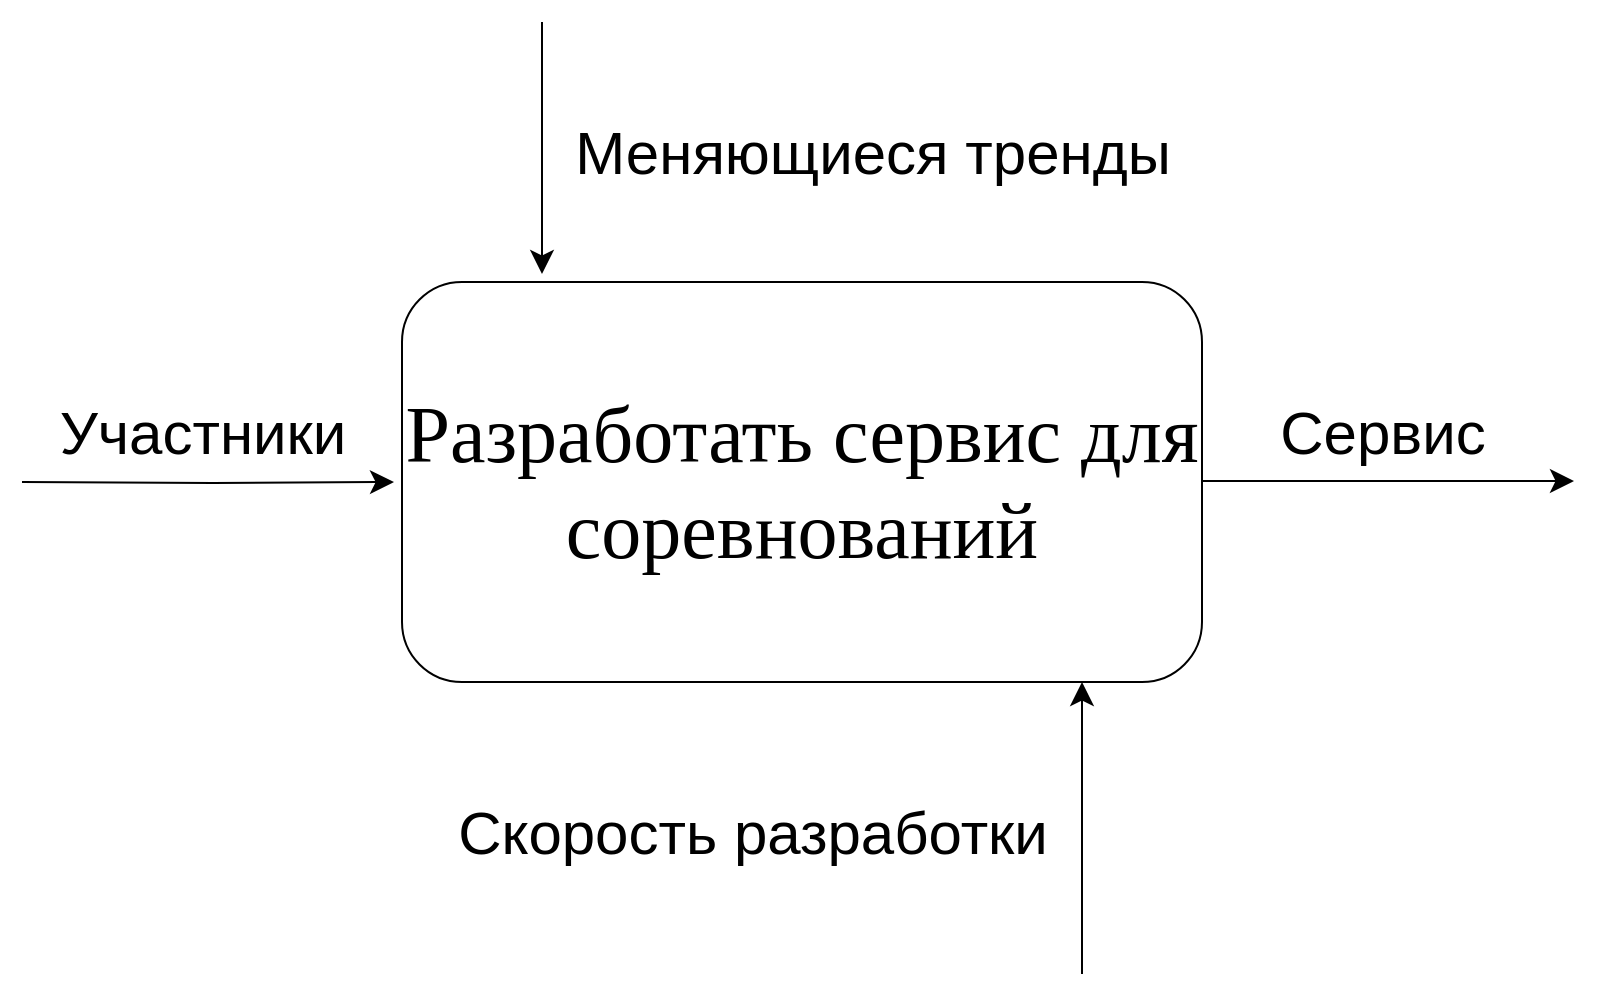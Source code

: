 <mxfile version="12.3.2" type="device" pages="1"><diagram id="o4sLZlY98L_rHDQdJKx6" name="Page-1"><mxGraphModel dx="1102" dy="851" grid="1" gridSize="10" guides="1" tooltips="1" connect="1" arrows="1" fold="1" page="1" pageScale="1" pageWidth="827" pageHeight="1169" math="0" shadow="0"><root><mxCell id="0"/><mxCell id="1" parent="0"/><mxCell id="sFu1wTWV32MsN_pju2hp-5" value="" style="edgeStyle=orthogonalEdgeStyle;rounded=0;orthogonalLoop=1;jettySize=auto;html=1;endSize=9;targetPerimeterSpacing=4;sourcePerimeterSpacing=5;startSize=10;" edge="1" parent="1" target="sFu1wTWV32MsN_pju2hp-3"><mxGeometry relative="1" as="geometry"><mxPoint x="290" y="60" as="sourcePoint"/><Array as="points"><mxPoint x="290" y="60"/></Array></mxGeometry></mxCell><mxCell id="sFu1wTWV32MsN_pju2hp-13" value="" style="edgeStyle=orthogonalEdgeStyle;rounded=0;orthogonalLoop=1;jettySize=auto;html=1;startSize=10;sourcePerimeterSpacing=5;endSize=9;targetPerimeterSpacing=4;" edge="1" parent="1" target="sFu1wTWV32MsN_pju2hp-3"><mxGeometry relative="1" as="geometry"><mxPoint x="30" y="290" as="sourcePoint"/></mxGeometry></mxCell><mxCell id="sFu1wTWV32MsN_pju2hp-3" value="&lt;span style=&quot;font-size: 40px&quot;&gt;Разработать сервис для соревнований&lt;/span&gt;" style="rounded=1;whiteSpace=wrap;html=1;fillColor=none;fontFamily=Ubuntu;" vertex="1" parent="1"><mxGeometry x="220" y="190" width="400" height="200" as="geometry"/></mxCell><mxCell id="sFu1wTWV32MsN_pju2hp-6" value="&lt;font style=&quot;font-size: 30px&quot;&gt;Меняющиеся тренды&lt;/font&gt;" style="text;html=1;align=center;verticalAlign=middle;resizable=0;points=[];;autosize=1;" vertex="1" parent="1"><mxGeometry x="300" y="110" width="310" height="30" as="geometry"/></mxCell><mxCell id="sFu1wTWV32MsN_pju2hp-10" value="" style="edgeStyle=orthogonalEdgeStyle;rounded=0;orthogonalLoop=1;jettySize=auto;html=1;startSize=10;sourcePerimeterSpacing=5;endSize=9;targetPerimeterSpacing=4;" edge="1" parent="1"><mxGeometry relative="1" as="geometry"><mxPoint x="560" y="536" as="sourcePoint"/><mxPoint x="560" y="390" as="targetPoint"/></mxGeometry></mxCell><mxCell id="sFu1wTWV32MsN_pju2hp-11" value="&lt;span style=&quot;font-size: 30px&quot;&gt;Скорость разработки&lt;/span&gt;" style="text;html=1;align=center;verticalAlign=middle;resizable=0;points=[];;autosize=1;" vertex="1" parent="1"><mxGeometry x="240" y="450" width="310" height="30" as="geometry"/></mxCell><mxCell id="sFu1wTWV32MsN_pju2hp-14" value="&lt;font style=&quot;font-size: 30px&quot;&gt;Участники&lt;/font&gt;" style="text;html=1;align=center;verticalAlign=middle;resizable=0;points=[];;autosize=1;" vertex="1" parent="1"><mxGeometry x="40" y="250" width="160" height="30" as="geometry"/></mxCell><mxCell id="sFu1wTWV32MsN_pju2hp-16" value="" style="edgeStyle=orthogonalEdgeStyle;rounded=0;orthogonalLoop=1;jettySize=auto;html=1;startSize=10;sourcePerimeterSpacing=5;endSize=9;targetPerimeterSpacing=4;" edge="1" parent="1"><mxGeometry relative="1" as="geometry"><mxPoint x="620" y="289.5" as="sourcePoint"/><mxPoint x="806" y="289.5" as="targetPoint"/></mxGeometry></mxCell><mxCell id="sFu1wTWV32MsN_pju2hp-18" value="&lt;font style=&quot;font-size: 30px&quot;&gt;Сервис&lt;/font&gt;" style="text;html=1;align=center;verticalAlign=middle;resizable=0;points=[];;autosize=1;" vertex="1" parent="1"><mxGeometry x="650" y="250" width="120" height="30" as="geometry"/></mxCell></root></mxGraphModel></diagram></mxfile>